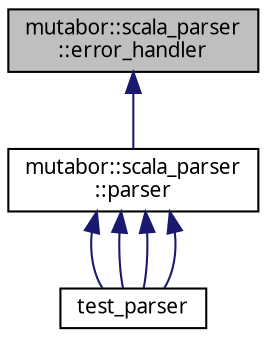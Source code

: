 digraph "mutabor::scala_parser::error_handler"
{
  edge [fontname="Sans",fontsize="10",labelfontname="Sans",labelfontsize="10"];
  node [fontname="Sans",fontsize="10",shape=record];
  Node0 [label="mutabor::scala_parser\l::error_handler",height=0.2,width=0.4,color="black", fillcolor="grey75", style="filled", fontcolor="black"];
  Node0 -> Node1 [dir="back",color="midnightblue",fontsize="10",style="solid",fontname="Sans"];
  Node1 [label="mutabor::scala_parser\l::parser",height=0.2,width=0.4,color="black", fillcolor="white", style="filled",URL="$d5/d28/classmutabor_1_1scala__parser_1_1parser.html"];
  Node1 -> Node2 [dir="back",color="midnightblue",fontsize="10",style="solid",fontname="Sans"];
  Node2 [label="test_parser",height=0.2,width=0.4,color="black", fillcolor="white", style="filled",URL="$df/d2f/structtest__parser.html"];
  Node1 -> Node2 [dir="back",color="midnightblue",fontsize="10",style="solid",fontname="Sans"];
  Node1 -> Node2 [dir="back",color="midnightblue",fontsize="10",style="solid",fontname="Sans"];
  Node1 -> Node2 [dir="back",color="midnightblue",fontsize="10",style="solid",fontname="Sans"];
}
